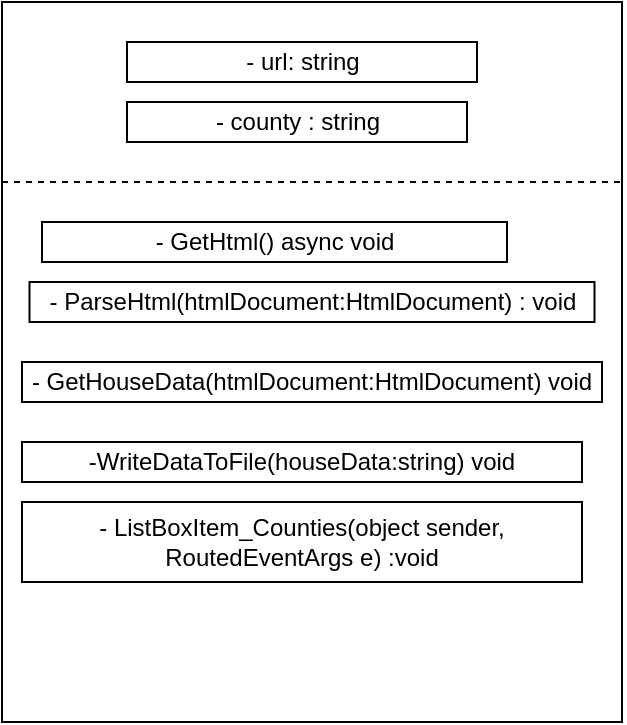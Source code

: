 <mxfile version="13.0.1" type="device"><diagram id="zVurQaHAd4N-1nZgP9tQ" name="Page-1"><mxGraphModel dx="780" dy="1112" grid="1" gridSize="10" guides="1" tooltips="1" connect="1" arrows="1" fold="1" page="1" pageScale="1" pageWidth="850" pageHeight="1100" math="0" shadow="0"><root><mxCell id="0"/><mxCell id="1" parent="0"/><mxCell id="WRibKuBNbb3moNLiwaLq-1" value="&lt;span style=&quot;font-family: monospace ; font-size: 0px&quot;&gt;%3CmxGraphModel%3E%3Croot%3E%3CmxCell%20id%3D%220%22%2F%3E%3CmxCell%20id%3D%221%22%20parent%3D%220%22%2F%3E%3CmxCell%20id%3D%222%22%20value%3D%22%22%20style%3D%22rounded%3D0%3BwhiteSpace%3Dwrap%3Bhtml%3D1%3B%22%20vertex%3D%221%22%20parent%3D%221%22%3E%3CmxGeometry%20x%3D%22140%22%20y%3D%22370%22%20width%3D%22170%22%20height%3D%2220%22%20as%3D%22geometry%22%2F%3E%3C%2FmxCell%3E%3C%2Froot%3E%3C%2FmxGraphModel%3E&lt;/span&gt;" style="rounded=0;whiteSpace=wrap;html=1;" vertex="1" parent="1"><mxGeometry x="150" y="300" width="310" height="360" as="geometry"/></mxCell><mxCell id="WRibKuBNbb3moNLiwaLq-2" value="- url: string" style="rounded=0;whiteSpace=wrap;html=1;" vertex="1" parent="1"><mxGeometry x="212.5" y="320" width="175" height="20" as="geometry"/></mxCell><mxCell id="WRibKuBNbb3moNLiwaLq-4" value="&amp;nbsp;- county : string&amp;nbsp;" style="rounded=0;whiteSpace=wrap;html=1;" vertex="1" parent="1"><mxGeometry x="212.5" y="350" width="170" height="20" as="geometry"/></mxCell><mxCell id="WRibKuBNbb3moNLiwaLq-5" value="- GetHtml() async void" style="rounded=0;whiteSpace=wrap;html=1;" vertex="1" parent="1"><mxGeometry x="170" y="410" width="232.5" height="20" as="geometry"/></mxCell><mxCell id="WRibKuBNbb3moNLiwaLq-6" value="- ParseHtml(htmlDocument:HtmlDocument) : void" style="rounded=0;whiteSpace=wrap;html=1;" vertex="1" parent="1"><mxGeometry x="163.75" y="440" width="282.5" height="20" as="geometry"/></mxCell><mxCell id="WRibKuBNbb3moNLiwaLq-7" value="- GetHouseData(htmlDocument:HtmlDocument) void" style="rounded=0;whiteSpace=wrap;html=1;" vertex="1" parent="1"><mxGeometry x="160" y="480" width="290" height="20" as="geometry"/></mxCell><mxCell id="WRibKuBNbb3moNLiwaLq-8" value="-WriteDataToFile(houseData:string) void" style="rounded=0;whiteSpace=wrap;html=1;" vertex="1" parent="1"><mxGeometry x="160" y="520" width="280" height="20" as="geometry"/></mxCell><mxCell id="WRibKuBNbb3moNLiwaLq-9" value="" style="endArrow=none;dashed=1;html=1;exitX=0;exitY=0.25;exitDx=0;exitDy=0;entryX=1;entryY=0.25;entryDx=0;entryDy=0;" edge="1" parent="1" source="WRibKuBNbb3moNLiwaLq-1" target="WRibKuBNbb3moNLiwaLq-1"><mxGeometry width="50" height="50" relative="1" as="geometry"><mxPoint x="370" y="590" as="sourcePoint"/><mxPoint x="420" y="540" as="targetPoint"/></mxGeometry></mxCell><mxCell id="WRibKuBNbb3moNLiwaLq-10" value="- ListBoxItem_Counties(object sender, RoutedEventArgs e) :void" style="rounded=0;whiteSpace=wrap;html=1;" vertex="1" parent="1"><mxGeometry x="160" y="550" width="280" height="40" as="geometry"/></mxCell></root></mxGraphModel></diagram></mxfile>